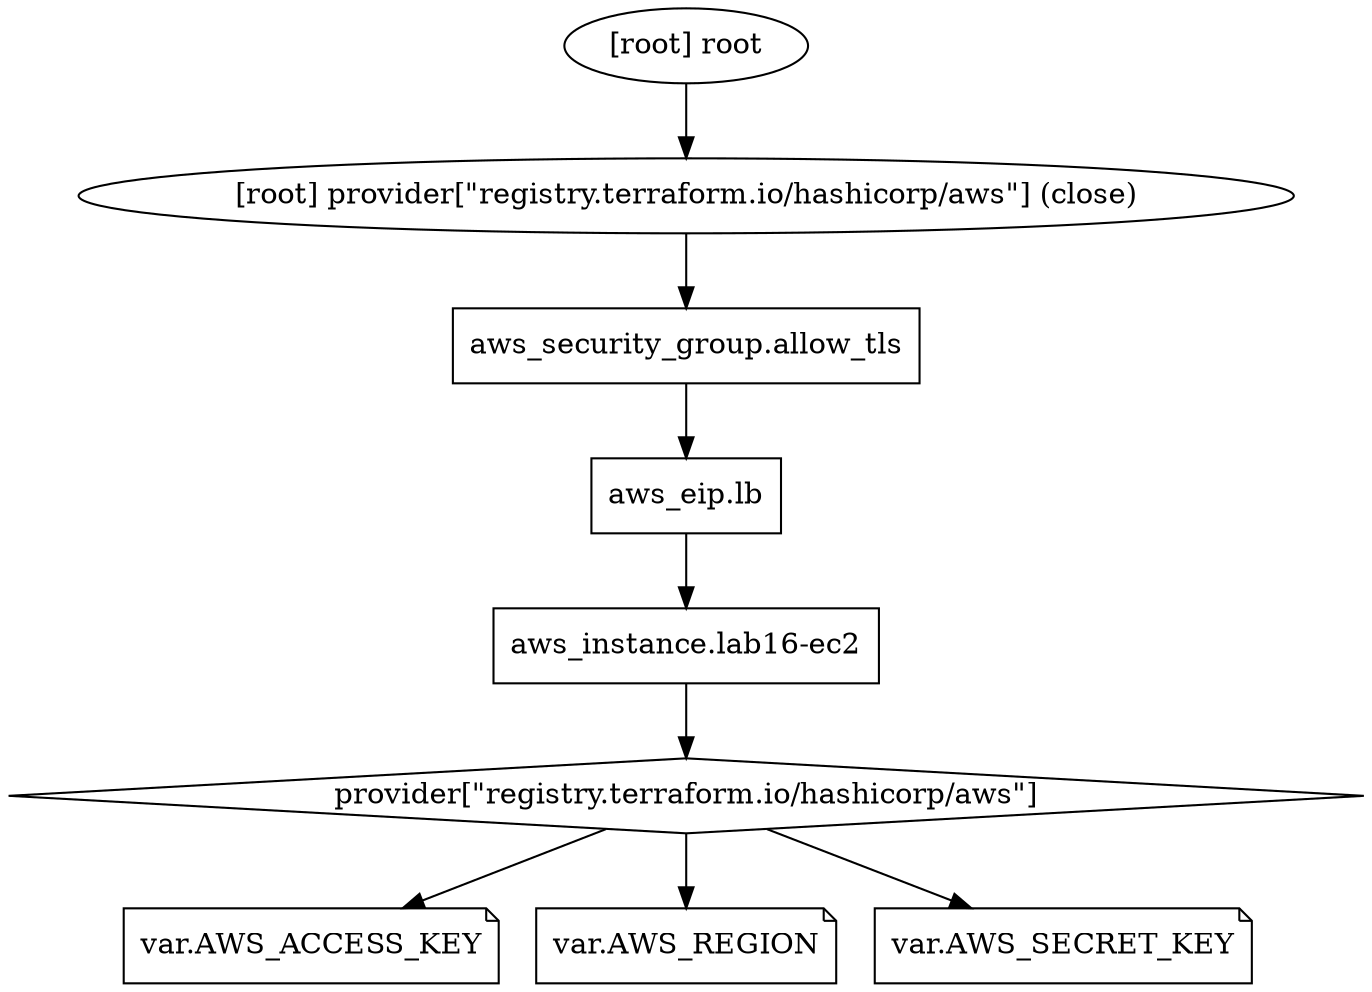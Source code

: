digraph {
	compound = "true"
	newrank = "true"
	subgraph "root" {
		"[root] aws_eip.lb (expand)" [label = "aws_eip.lb", shape = "box"]
		"[root] aws_instance.lab16-ec2 (expand)" [label = "aws_instance.lab16-ec2", shape = "box"]
		"[root] aws_security_group.allow_tls (expand)" [label = "aws_security_group.allow_tls", shape = "box"]
		"[root] provider[\"registry.terraform.io/hashicorp/aws\"]" [label = "provider[\"registry.terraform.io/hashicorp/aws\"]", shape = "diamond"]
		"[root] var.AWS_ACCESS_KEY" [label = "var.AWS_ACCESS_KEY", shape = "note"]
		"[root] var.AWS_REGION" [label = "var.AWS_REGION", shape = "note"]
		"[root] var.AWS_SECRET_KEY" [label = "var.AWS_SECRET_KEY", shape = "note"]
		"[root] aws_eip.lb (expand)" -> "[root] aws_instance.lab16-ec2 (expand)"
		"[root] aws_instance.lab16-ec2 (expand)" -> "[root] provider[\"registry.terraform.io/hashicorp/aws\"]"
		"[root] aws_security_group.allow_tls (expand)" -> "[root] aws_eip.lb (expand)"
		"[root] provider[\"registry.terraform.io/hashicorp/aws\"] (close)" -> "[root] aws_security_group.allow_tls (expand)"
		"[root] provider[\"registry.terraform.io/hashicorp/aws\"]" -> "[root] var.AWS_ACCESS_KEY"
		"[root] provider[\"registry.terraform.io/hashicorp/aws\"]" -> "[root] var.AWS_REGION"
		"[root] provider[\"registry.terraform.io/hashicorp/aws\"]" -> "[root] var.AWS_SECRET_KEY"
		"[root] root" -> "[root] provider[\"registry.terraform.io/hashicorp/aws\"] (close)"
	}
}

